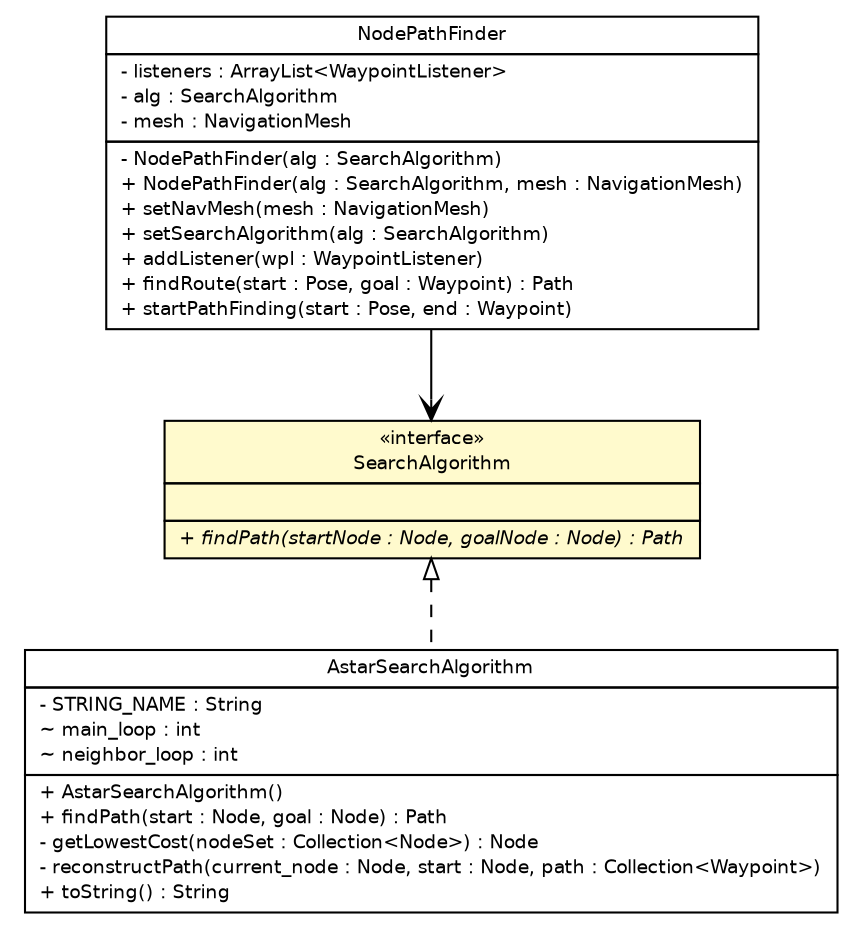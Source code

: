 #!/usr/local/bin/dot
#
# Class diagram 
# Generated by UMLGraph version R5_6-24-gf6e263 (http://www.umlgraph.org/)
#

digraph G {
	edge [fontname="Helvetica",fontsize=10,labelfontname="Helvetica",labelfontsize=10];
	node [fontname="Helvetica",fontsize=10,shape=plaintext];
	nodesep=0.25;
	ranksep=0.5;
	// lejos.robotics.pathfinding.AstarSearchAlgorithm
	c3721 [label=<<table title="lejos.robotics.pathfinding.AstarSearchAlgorithm" border="0" cellborder="1" cellspacing="0" cellpadding="2" port="p" href="./AstarSearchAlgorithm.html">
		<tr><td><table border="0" cellspacing="0" cellpadding="1">
<tr><td align="center" balign="center"> AstarSearchAlgorithm </td></tr>
		</table></td></tr>
		<tr><td><table border="0" cellspacing="0" cellpadding="1">
<tr><td align="left" balign="left"> - STRING_NAME : String </td></tr>
<tr><td align="left" balign="left"> ~ main_loop : int </td></tr>
<tr><td align="left" balign="left"> ~ neighbor_loop : int </td></tr>
		</table></td></tr>
		<tr><td><table border="0" cellspacing="0" cellpadding="1">
<tr><td align="left" balign="left"> + AstarSearchAlgorithm() </td></tr>
<tr><td align="left" balign="left"> + findPath(start : Node, goal : Node) : Path </td></tr>
<tr><td align="left" balign="left"> - getLowestCost(nodeSet : Collection&lt;Node&gt;) : Node </td></tr>
<tr><td align="left" balign="left"> - reconstructPath(current_node : Node, start : Node, path : Collection&lt;Waypoint&gt;) </td></tr>
<tr><td align="left" balign="left"> + toString() : String </td></tr>
		</table></td></tr>
		</table>>, URL="./AstarSearchAlgorithm.html", fontname="Helvetica", fontcolor="black", fontsize=9.0];
	// lejos.robotics.pathfinding.NodePathFinder
	c3728 [label=<<table title="lejos.robotics.pathfinding.NodePathFinder" border="0" cellborder="1" cellspacing="0" cellpadding="2" port="p" href="./NodePathFinder.html">
		<tr><td><table border="0" cellspacing="0" cellpadding="1">
<tr><td align="center" balign="center"> NodePathFinder </td></tr>
		</table></td></tr>
		<tr><td><table border="0" cellspacing="0" cellpadding="1">
<tr><td align="left" balign="left"> - listeners : ArrayList&lt;WaypointListener&gt; </td></tr>
<tr><td align="left" balign="left"> - alg : SearchAlgorithm </td></tr>
<tr><td align="left" balign="left"> - mesh : NavigationMesh </td></tr>
		</table></td></tr>
		<tr><td><table border="0" cellspacing="0" cellpadding="1">
<tr><td align="left" balign="left"> - NodePathFinder(alg : SearchAlgorithm) </td></tr>
<tr><td align="left" balign="left"> + NodePathFinder(alg : SearchAlgorithm, mesh : NavigationMesh) </td></tr>
<tr><td align="left" balign="left"> + setNavMesh(mesh : NavigationMesh) </td></tr>
<tr><td align="left" balign="left"> + setSearchAlgorithm(alg : SearchAlgorithm) </td></tr>
<tr><td align="left" balign="left"> + addListener(wpl : WaypointListener) </td></tr>
<tr><td align="left" balign="left"> + findRoute(start : Pose, goal : Waypoint) : Path </td></tr>
<tr><td align="left" balign="left"> + startPathFinding(start : Pose, end : Waypoint) </td></tr>
		</table></td></tr>
		</table>>, URL="./NodePathFinder.html", fontname="Helvetica", fontcolor="black", fontsize=9.0];
	// lejos.robotics.pathfinding.SearchAlgorithm
	c3733 [label=<<table title="lejos.robotics.pathfinding.SearchAlgorithm" border="0" cellborder="1" cellspacing="0" cellpadding="2" port="p" bgcolor="lemonChiffon" href="./SearchAlgorithm.html">
		<tr><td><table border="0" cellspacing="0" cellpadding="1">
<tr><td align="center" balign="center"> &#171;interface&#187; </td></tr>
<tr><td align="center" balign="center"> SearchAlgorithm </td></tr>
		</table></td></tr>
		<tr><td><table border="0" cellspacing="0" cellpadding="1">
<tr><td align="left" balign="left">  </td></tr>
		</table></td></tr>
		<tr><td><table border="0" cellspacing="0" cellpadding="1">
<tr><td align="left" balign="left"><font face="Helvetica-Oblique" point-size="9.0"> + findPath(startNode : Node, goalNode : Node) : Path </font></td></tr>
		</table></td></tr>
		</table>>, URL="./SearchAlgorithm.html", fontname="Helvetica", fontcolor="black", fontsize=9.0];
	//lejos.robotics.pathfinding.AstarSearchAlgorithm implements lejos.robotics.pathfinding.SearchAlgorithm
	c3733:p -> c3721:p [dir=back,arrowtail=empty,style=dashed];
	// lejos.robotics.pathfinding.NodePathFinder NAVASSOC lejos.robotics.pathfinding.SearchAlgorithm
	c3728:p -> c3733:p [taillabel="", label="", headlabel="", fontname="Helvetica", fontcolor="black", fontsize=10.0, color="black", arrowhead=open];
}

